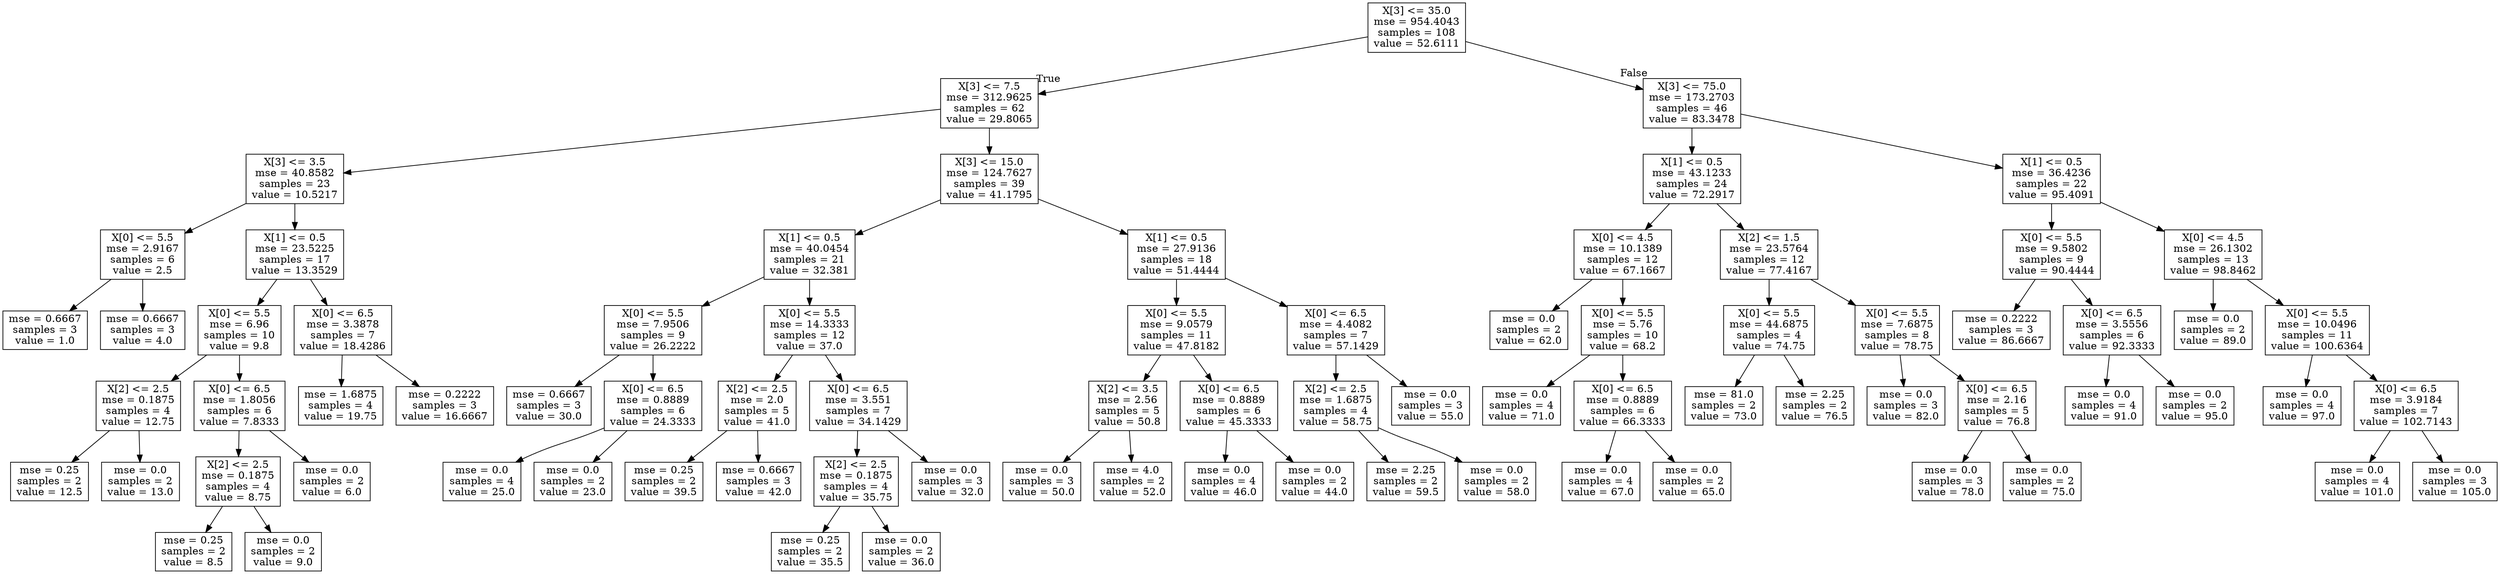 digraph Tree {
node [shape=box] ;
0 [label="X[3] <= 35.0\nmse = 954.4043\nsamples = 108\nvalue = 52.6111"] ;
1 [label="X[3] <= 7.5\nmse = 312.9625\nsamples = 62\nvalue = 29.8065"] ;
0 -> 1 [labeldistance=2.5, labelangle=45, headlabel="True"] ;
2 [label="X[3] <= 3.5\nmse = 40.8582\nsamples = 23\nvalue = 10.5217"] ;
1 -> 2 ;
3 [label="X[0] <= 5.5\nmse = 2.9167\nsamples = 6\nvalue = 2.5"] ;
2 -> 3 ;
4 [label="mse = 0.6667\nsamples = 3\nvalue = 1.0"] ;
3 -> 4 ;
5 [label="mse = 0.6667\nsamples = 3\nvalue = 4.0"] ;
3 -> 5 ;
6 [label="X[1] <= 0.5\nmse = 23.5225\nsamples = 17\nvalue = 13.3529"] ;
2 -> 6 ;
7 [label="X[0] <= 5.5\nmse = 6.96\nsamples = 10\nvalue = 9.8"] ;
6 -> 7 ;
8 [label="X[2] <= 2.5\nmse = 0.1875\nsamples = 4\nvalue = 12.75"] ;
7 -> 8 ;
9 [label="mse = 0.25\nsamples = 2\nvalue = 12.5"] ;
8 -> 9 ;
10 [label="mse = 0.0\nsamples = 2\nvalue = 13.0"] ;
8 -> 10 ;
11 [label="X[0] <= 6.5\nmse = 1.8056\nsamples = 6\nvalue = 7.8333"] ;
7 -> 11 ;
12 [label="X[2] <= 2.5\nmse = 0.1875\nsamples = 4\nvalue = 8.75"] ;
11 -> 12 ;
13 [label="mse = 0.25\nsamples = 2\nvalue = 8.5"] ;
12 -> 13 ;
14 [label="mse = 0.0\nsamples = 2\nvalue = 9.0"] ;
12 -> 14 ;
15 [label="mse = 0.0\nsamples = 2\nvalue = 6.0"] ;
11 -> 15 ;
16 [label="X[0] <= 6.5\nmse = 3.3878\nsamples = 7\nvalue = 18.4286"] ;
6 -> 16 ;
17 [label="mse = 1.6875\nsamples = 4\nvalue = 19.75"] ;
16 -> 17 ;
18 [label="mse = 0.2222\nsamples = 3\nvalue = 16.6667"] ;
16 -> 18 ;
19 [label="X[3] <= 15.0\nmse = 124.7627\nsamples = 39\nvalue = 41.1795"] ;
1 -> 19 ;
20 [label="X[1] <= 0.5\nmse = 40.0454\nsamples = 21\nvalue = 32.381"] ;
19 -> 20 ;
21 [label="X[0] <= 5.5\nmse = 7.9506\nsamples = 9\nvalue = 26.2222"] ;
20 -> 21 ;
22 [label="mse = 0.6667\nsamples = 3\nvalue = 30.0"] ;
21 -> 22 ;
23 [label="X[0] <= 6.5\nmse = 0.8889\nsamples = 6\nvalue = 24.3333"] ;
21 -> 23 ;
24 [label="mse = 0.0\nsamples = 4\nvalue = 25.0"] ;
23 -> 24 ;
25 [label="mse = 0.0\nsamples = 2\nvalue = 23.0"] ;
23 -> 25 ;
26 [label="X[0] <= 5.5\nmse = 14.3333\nsamples = 12\nvalue = 37.0"] ;
20 -> 26 ;
27 [label="X[2] <= 2.5\nmse = 2.0\nsamples = 5\nvalue = 41.0"] ;
26 -> 27 ;
28 [label="mse = 0.25\nsamples = 2\nvalue = 39.5"] ;
27 -> 28 ;
29 [label="mse = 0.6667\nsamples = 3\nvalue = 42.0"] ;
27 -> 29 ;
30 [label="X[0] <= 6.5\nmse = 3.551\nsamples = 7\nvalue = 34.1429"] ;
26 -> 30 ;
31 [label="X[2] <= 2.5\nmse = 0.1875\nsamples = 4\nvalue = 35.75"] ;
30 -> 31 ;
32 [label="mse = 0.25\nsamples = 2\nvalue = 35.5"] ;
31 -> 32 ;
33 [label="mse = 0.0\nsamples = 2\nvalue = 36.0"] ;
31 -> 33 ;
34 [label="mse = 0.0\nsamples = 3\nvalue = 32.0"] ;
30 -> 34 ;
35 [label="X[1] <= 0.5\nmse = 27.9136\nsamples = 18\nvalue = 51.4444"] ;
19 -> 35 ;
36 [label="X[0] <= 5.5\nmse = 9.0579\nsamples = 11\nvalue = 47.8182"] ;
35 -> 36 ;
37 [label="X[2] <= 3.5\nmse = 2.56\nsamples = 5\nvalue = 50.8"] ;
36 -> 37 ;
38 [label="mse = 0.0\nsamples = 3\nvalue = 50.0"] ;
37 -> 38 ;
39 [label="mse = 4.0\nsamples = 2\nvalue = 52.0"] ;
37 -> 39 ;
40 [label="X[0] <= 6.5\nmse = 0.8889\nsamples = 6\nvalue = 45.3333"] ;
36 -> 40 ;
41 [label="mse = 0.0\nsamples = 4\nvalue = 46.0"] ;
40 -> 41 ;
42 [label="mse = 0.0\nsamples = 2\nvalue = 44.0"] ;
40 -> 42 ;
43 [label="X[0] <= 6.5\nmse = 4.4082\nsamples = 7\nvalue = 57.1429"] ;
35 -> 43 ;
44 [label="X[2] <= 2.5\nmse = 1.6875\nsamples = 4\nvalue = 58.75"] ;
43 -> 44 ;
45 [label="mse = 2.25\nsamples = 2\nvalue = 59.5"] ;
44 -> 45 ;
46 [label="mse = 0.0\nsamples = 2\nvalue = 58.0"] ;
44 -> 46 ;
47 [label="mse = 0.0\nsamples = 3\nvalue = 55.0"] ;
43 -> 47 ;
48 [label="X[3] <= 75.0\nmse = 173.2703\nsamples = 46\nvalue = 83.3478"] ;
0 -> 48 [labeldistance=2.5, labelangle=-45, headlabel="False"] ;
49 [label="X[1] <= 0.5\nmse = 43.1233\nsamples = 24\nvalue = 72.2917"] ;
48 -> 49 ;
50 [label="X[0] <= 4.5\nmse = 10.1389\nsamples = 12\nvalue = 67.1667"] ;
49 -> 50 ;
51 [label="mse = 0.0\nsamples = 2\nvalue = 62.0"] ;
50 -> 51 ;
52 [label="X[0] <= 5.5\nmse = 5.76\nsamples = 10\nvalue = 68.2"] ;
50 -> 52 ;
53 [label="mse = 0.0\nsamples = 4\nvalue = 71.0"] ;
52 -> 53 ;
54 [label="X[0] <= 6.5\nmse = 0.8889\nsamples = 6\nvalue = 66.3333"] ;
52 -> 54 ;
55 [label="mse = 0.0\nsamples = 4\nvalue = 67.0"] ;
54 -> 55 ;
56 [label="mse = 0.0\nsamples = 2\nvalue = 65.0"] ;
54 -> 56 ;
57 [label="X[2] <= 1.5\nmse = 23.5764\nsamples = 12\nvalue = 77.4167"] ;
49 -> 57 ;
58 [label="X[0] <= 5.5\nmse = 44.6875\nsamples = 4\nvalue = 74.75"] ;
57 -> 58 ;
59 [label="mse = 81.0\nsamples = 2\nvalue = 73.0"] ;
58 -> 59 ;
60 [label="mse = 2.25\nsamples = 2\nvalue = 76.5"] ;
58 -> 60 ;
61 [label="X[0] <= 5.5\nmse = 7.6875\nsamples = 8\nvalue = 78.75"] ;
57 -> 61 ;
62 [label="mse = 0.0\nsamples = 3\nvalue = 82.0"] ;
61 -> 62 ;
63 [label="X[0] <= 6.5\nmse = 2.16\nsamples = 5\nvalue = 76.8"] ;
61 -> 63 ;
64 [label="mse = 0.0\nsamples = 3\nvalue = 78.0"] ;
63 -> 64 ;
65 [label="mse = 0.0\nsamples = 2\nvalue = 75.0"] ;
63 -> 65 ;
66 [label="X[1] <= 0.5\nmse = 36.4236\nsamples = 22\nvalue = 95.4091"] ;
48 -> 66 ;
67 [label="X[0] <= 5.5\nmse = 9.5802\nsamples = 9\nvalue = 90.4444"] ;
66 -> 67 ;
68 [label="mse = 0.2222\nsamples = 3\nvalue = 86.6667"] ;
67 -> 68 ;
69 [label="X[0] <= 6.5\nmse = 3.5556\nsamples = 6\nvalue = 92.3333"] ;
67 -> 69 ;
70 [label="mse = 0.0\nsamples = 4\nvalue = 91.0"] ;
69 -> 70 ;
71 [label="mse = 0.0\nsamples = 2\nvalue = 95.0"] ;
69 -> 71 ;
72 [label="X[0] <= 4.5\nmse = 26.1302\nsamples = 13\nvalue = 98.8462"] ;
66 -> 72 ;
73 [label="mse = 0.0\nsamples = 2\nvalue = 89.0"] ;
72 -> 73 ;
74 [label="X[0] <= 5.5\nmse = 10.0496\nsamples = 11\nvalue = 100.6364"] ;
72 -> 74 ;
75 [label="mse = 0.0\nsamples = 4\nvalue = 97.0"] ;
74 -> 75 ;
76 [label="X[0] <= 6.5\nmse = 3.9184\nsamples = 7\nvalue = 102.7143"] ;
74 -> 76 ;
77 [label="mse = 0.0\nsamples = 4\nvalue = 101.0"] ;
76 -> 77 ;
78 [label="mse = 0.0\nsamples = 3\nvalue = 105.0"] ;
76 -> 78 ;
}